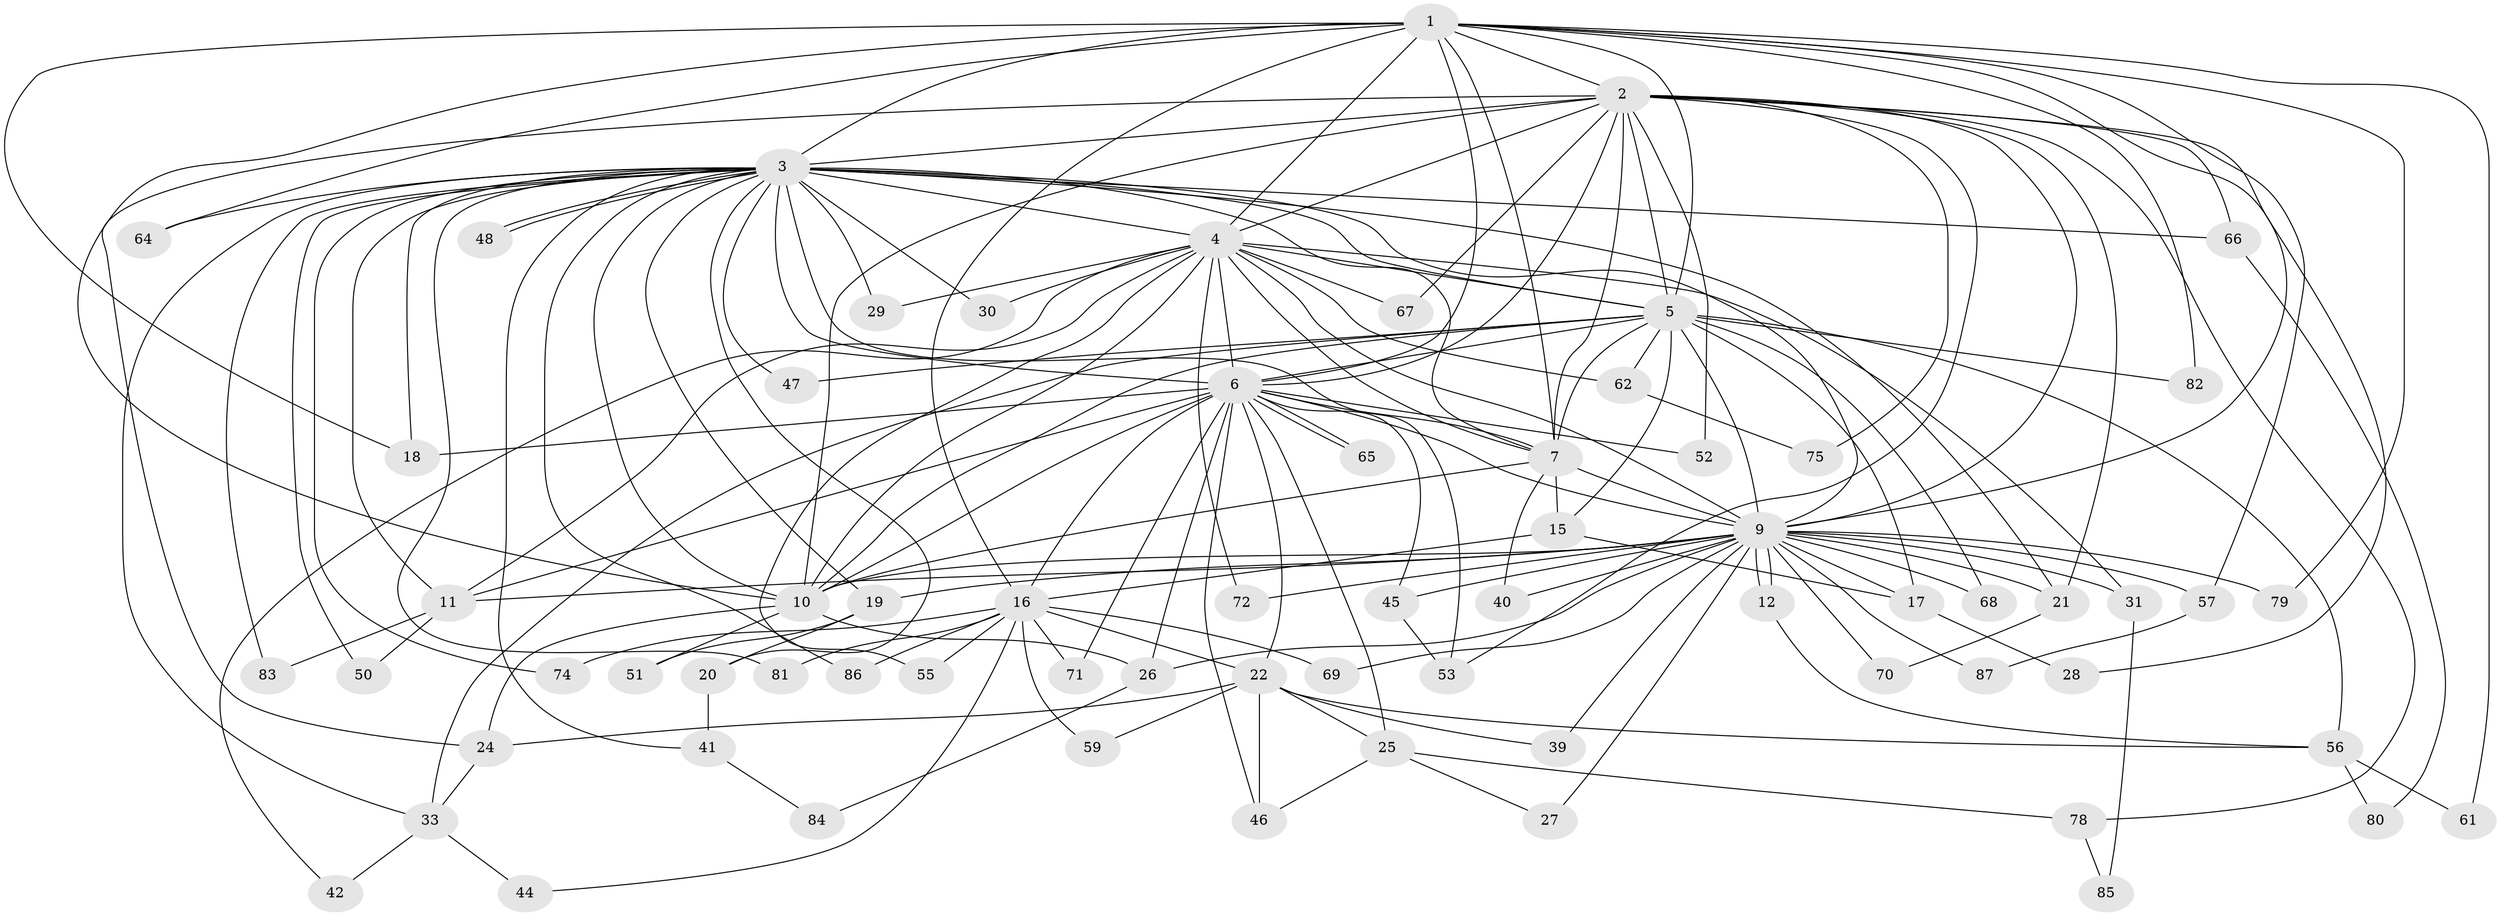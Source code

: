 // Generated by graph-tools (version 1.1) at 2025/51/02/27/25 19:51:44]
// undirected, 68 vertices, 166 edges
graph export_dot {
graph [start="1"]
  node [color=gray90,style=filled];
  1 [super="+37"];
  2 [super="+14"];
  3 [super="+8"];
  4 [super="+58"];
  5 [super="+34"];
  6 [super="+13"];
  7 [super="+38"];
  9 [super="+36"];
  10;
  11 [super="+35"];
  12;
  15 [super="+43"];
  16 [super="+23"];
  17;
  18 [super="+49"];
  19;
  20;
  21 [super="+77"];
  22 [super="+54"];
  24 [super="+76"];
  25;
  26 [super="+32"];
  27;
  28;
  29;
  30;
  31;
  33 [super="+73"];
  39;
  40;
  41;
  42;
  44;
  45 [super="+60"];
  46;
  47;
  48;
  50;
  51;
  52;
  53;
  55;
  56 [super="+63"];
  57;
  59;
  61;
  62;
  64;
  65;
  66;
  67;
  68;
  69;
  70;
  71;
  72;
  74;
  75;
  78;
  79;
  80;
  81;
  82;
  83;
  84;
  85;
  86;
  87;
  1 -- 2;
  1 -- 3 [weight=2];
  1 -- 4;
  1 -- 5;
  1 -- 6 [weight=2];
  1 -- 7;
  1 -- 9;
  1 -- 10;
  1 -- 16;
  1 -- 18;
  1 -- 61;
  1 -- 64;
  1 -- 79;
  1 -- 82;
  1 -- 57;
  2 -- 3 [weight=2];
  2 -- 4;
  2 -- 5;
  2 -- 6;
  2 -- 7 [weight=2];
  2 -- 9;
  2 -- 10;
  2 -- 24;
  2 -- 28;
  2 -- 52;
  2 -- 53;
  2 -- 66;
  2 -- 67;
  2 -- 75;
  2 -- 21;
  2 -- 78;
  3 -- 4 [weight=2];
  3 -- 5 [weight=3];
  3 -- 6 [weight=3];
  3 -- 7 [weight=2];
  3 -- 9 [weight=2];
  3 -- 10 [weight=2];
  3 -- 18;
  3 -- 20;
  3 -- 21;
  3 -- 41;
  3 -- 47;
  3 -- 48;
  3 -- 48;
  3 -- 50;
  3 -- 53;
  3 -- 64;
  3 -- 74;
  3 -- 81;
  3 -- 86;
  3 -- 66;
  3 -- 11;
  3 -- 19;
  3 -- 83;
  3 -- 29;
  3 -- 30;
  3 -- 33;
  4 -- 5;
  4 -- 6;
  4 -- 7;
  4 -- 9;
  4 -- 10;
  4 -- 29;
  4 -- 30;
  4 -- 31;
  4 -- 42;
  4 -- 55;
  4 -- 62;
  4 -- 67;
  4 -- 72;
  4 -- 11;
  5 -- 6;
  5 -- 7;
  5 -- 9;
  5 -- 10;
  5 -- 15;
  5 -- 17;
  5 -- 33;
  5 -- 47;
  5 -- 68;
  5 -- 82;
  5 -- 56;
  5 -- 62;
  6 -- 7;
  6 -- 9;
  6 -- 10;
  6 -- 11;
  6 -- 25;
  6 -- 26;
  6 -- 45;
  6 -- 52;
  6 -- 65;
  6 -- 65;
  6 -- 71;
  6 -- 16;
  6 -- 22;
  6 -- 46;
  6 -- 18;
  7 -- 9 [weight=2];
  7 -- 10;
  7 -- 15 [weight=2];
  7 -- 40;
  9 -- 10;
  9 -- 12;
  9 -- 12;
  9 -- 19;
  9 -- 21;
  9 -- 27;
  9 -- 31;
  9 -- 39;
  9 -- 40;
  9 -- 45;
  9 -- 57;
  9 -- 68;
  9 -- 69;
  9 -- 70;
  9 -- 72;
  9 -- 79;
  9 -- 87;
  9 -- 17;
  9 -- 26;
  9 -- 11;
  10 -- 24;
  10 -- 26;
  10 -- 51;
  11 -- 50;
  11 -- 83;
  12 -- 56;
  15 -- 16;
  15 -- 17;
  16 -- 22;
  16 -- 59;
  16 -- 71;
  16 -- 74;
  16 -- 86;
  16 -- 81;
  16 -- 69;
  16 -- 55;
  16 -- 44;
  17 -- 28;
  19 -- 20;
  19 -- 51;
  20 -- 41;
  21 -- 70;
  22 -- 25;
  22 -- 39;
  22 -- 46;
  22 -- 59;
  22 -- 24;
  22 -- 56;
  24 -- 33;
  25 -- 27;
  25 -- 46;
  25 -- 78;
  26 -- 84;
  31 -- 85;
  33 -- 42;
  33 -- 44;
  41 -- 84;
  45 -- 53;
  56 -- 61;
  56 -- 80;
  57 -- 87;
  62 -- 75;
  66 -- 80;
  78 -- 85;
}
